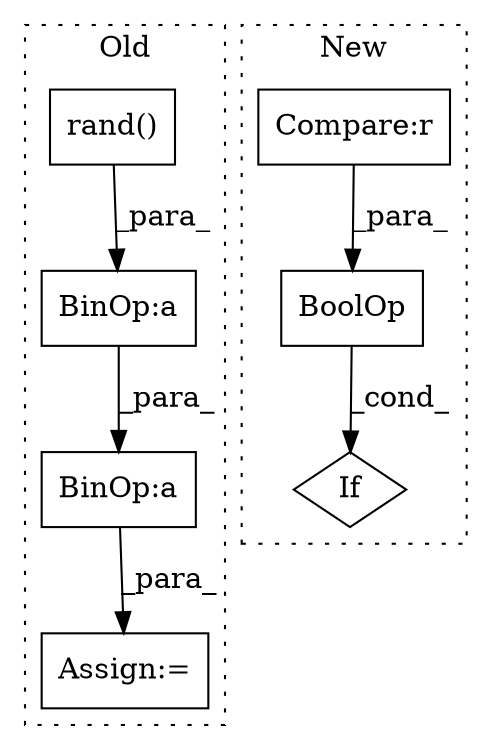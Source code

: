 digraph G {
subgraph cluster0 {
1 [label="rand()" a="75" s="6449,6465" l="11,33" shape="box"];
3 [label="Assign:=" a="68" s="6548" l="3" shape="box"];
6 [label="BinOp:a" a="82" s="6446" l="3" shape="box"];
7 [label="BinOp:a" a="82" s="6567" l="3" shape="box"];
label = "Old";
style="dotted";
}
subgraph cluster1 {
2 [label="BoolOp" a="72" s="6211" l="33" shape="box"];
4 [label="If" a="96" s="6208" l="3" shape="diamond"];
5 [label="Compare:r" a="40" s="6211" l="15" shape="box"];
label = "New";
style="dotted";
}
1 -> 6 [label="_para_"];
2 -> 4 [label="_cond_"];
5 -> 2 [label="_para_"];
6 -> 7 [label="_para_"];
7 -> 3 [label="_para_"];
}